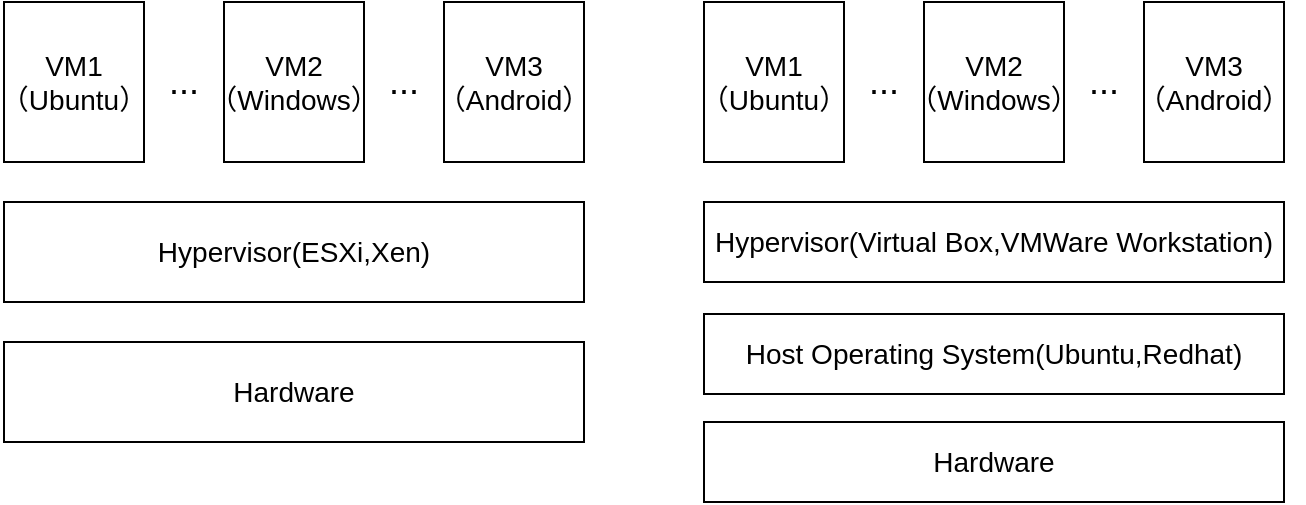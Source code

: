 <mxfile version="12.6.6" type="github">
  <diagram id="JTEC7zDQZaKKNVADHG2T" name="Page-1">
    <mxGraphModel dx="1172" dy="463" grid="0" gridSize="10" guides="1" tooltips="1" connect="1" arrows="1" fold="1" page="1" pageScale="1" pageWidth="827" pageHeight="1169" math="0" shadow="0">
      <root>
        <mxCell id="0"/>
        <mxCell id="1" parent="0"/>
        <mxCell id="Z2ialbOHY0rj64omciPw-12" value="" style="group" parent="1" vertex="1" connectable="0">
          <mxGeometry x="110" y="100" width="290" height="220" as="geometry"/>
        </mxCell>
        <mxCell id="Z2ialbOHY0rj64omciPw-1" value="&lt;font style=&quot;font-size: 14px&quot;&gt;VM1&lt;br&gt;（Ubuntu）&lt;/font&gt;" style="rounded=0;whiteSpace=wrap;html=1;" parent="Z2ialbOHY0rj64omciPw-12" vertex="1">
          <mxGeometry width="70" height="80" as="geometry"/>
        </mxCell>
        <mxCell id="Z2ialbOHY0rj64omciPw-4" value="&lt;font style=&quot;font-size: 14px&quot;&gt;Hypervisor(ESXi,Xen)&lt;/font&gt;" style="rounded=0;whiteSpace=wrap;html=1;" parent="Z2ialbOHY0rj64omciPw-12" vertex="1">
          <mxGeometry y="100" width="290" height="50" as="geometry"/>
        </mxCell>
        <mxCell id="Z2ialbOHY0rj64omciPw-6" value="&lt;font style=&quot;font-size: 14px&quot;&gt;Hardware&lt;/font&gt;" style="rounded=0;whiteSpace=wrap;html=1;" parent="Z2ialbOHY0rj64omciPw-12" vertex="1">
          <mxGeometry y="170" width="290" height="50" as="geometry"/>
        </mxCell>
        <mxCell id="Z2ialbOHY0rj64omciPw-7" value="&lt;font style=&quot;font-size: 14px&quot;&gt;VM2&lt;br&gt;（Windows）&lt;/font&gt;" style="rounded=0;whiteSpace=wrap;html=1;" parent="Z2ialbOHY0rj64omciPw-12" vertex="1">
          <mxGeometry x="110" width="70" height="80" as="geometry"/>
        </mxCell>
        <mxCell id="Z2ialbOHY0rj64omciPw-8" value="&lt;font style=&quot;font-size: 14px&quot;&gt;VM3&lt;br&gt;（Android）&lt;/font&gt;" style="rounded=0;whiteSpace=wrap;html=1;" parent="Z2ialbOHY0rj64omciPw-12" vertex="1">
          <mxGeometry x="220" width="70" height="80" as="geometry"/>
        </mxCell>
        <mxCell id="Z2ialbOHY0rj64omciPw-9" value="&lt;font style=&quot;font-size: 18px&quot;&gt;...&lt;/font&gt;" style="text;html=1;strokeColor=none;fillColor=none;align=center;verticalAlign=middle;whiteSpace=wrap;rounded=0;" parent="Z2ialbOHY0rj64omciPw-12" vertex="1">
          <mxGeometry x="70" y="30" width="40" height="20" as="geometry"/>
        </mxCell>
        <mxCell id="Z2ialbOHY0rj64omciPw-11" value="&lt;font style=&quot;font-size: 18px&quot;&gt;...&lt;/font&gt;" style="text;html=1;strokeColor=none;fillColor=none;align=center;verticalAlign=middle;whiteSpace=wrap;rounded=0;" parent="Z2ialbOHY0rj64omciPw-12" vertex="1">
          <mxGeometry x="180" y="30" width="40" height="20" as="geometry"/>
        </mxCell>
        <mxCell id="Z2ialbOHY0rj64omciPw-13" value="" style="group" parent="1" vertex="1" connectable="0">
          <mxGeometry x="460" y="100" width="300" height="220" as="geometry"/>
        </mxCell>
        <mxCell id="Z2ialbOHY0rj64omciPw-14" value="&lt;font style=&quot;font-size: 14px&quot;&gt;VM1&lt;br&gt;（Ubuntu）&lt;/font&gt;" style="rounded=0;whiteSpace=wrap;html=1;" parent="Z2ialbOHY0rj64omciPw-13" vertex="1">
          <mxGeometry width="70" height="80" as="geometry"/>
        </mxCell>
        <mxCell id="Z2ialbOHY0rj64omciPw-15" value="&lt;font style=&quot;font-size: 14px&quot;&gt;Hypervisor(Virtual Box,VMWare Workstation)&lt;/font&gt;" style="rounded=0;whiteSpace=wrap;html=1;" parent="Z2ialbOHY0rj64omciPw-13" vertex="1">
          <mxGeometry y="100" width="290" height="40" as="geometry"/>
        </mxCell>
        <mxCell id="Z2ialbOHY0rj64omciPw-19" value="&lt;font style=&quot;font-size: 18px&quot;&gt;...&lt;/font&gt;" style="text;html=1;strokeColor=none;fillColor=none;align=center;verticalAlign=middle;whiteSpace=wrap;rounded=0;" parent="Z2ialbOHY0rj64omciPw-13" vertex="1">
          <mxGeometry x="70" y="30" width="40" height="20" as="geometry"/>
        </mxCell>
        <mxCell id="Z2ialbOHY0rj64omciPw-20" value="&lt;font style=&quot;font-size: 18px&quot;&gt;...&lt;/font&gt;" style="text;html=1;strokeColor=none;fillColor=none;align=center;verticalAlign=middle;whiteSpace=wrap;rounded=0;" parent="Z2ialbOHY0rj64omciPw-13" vertex="1">
          <mxGeometry x="180" y="30" width="40" height="20" as="geometry"/>
        </mxCell>
        <mxCell id="Z2ialbOHY0rj64omciPw-21" value="&lt;font style=&quot;font-size: 14px&quot;&gt;Host Operating System(Ubuntu,Redhat)&lt;/font&gt;" style="rounded=0;whiteSpace=wrap;html=1;" parent="Z2ialbOHY0rj64omciPw-13" vertex="1">
          <mxGeometry y="156" width="290" height="40" as="geometry"/>
        </mxCell>
        <mxCell id="Z2ialbOHY0rj64omciPw-22" value="&lt;font style=&quot;font-size: 14px&quot;&gt;VM2&lt;br&gt;（Windows）&lt;/font&gt;" style="rounded=0;whiteSpace=wrap;html=1;" parent="Z2ialbOHY0rj64omciPw-13" vertex="1">
          <mxGeometry x="110" width="70" height="80" as="geometry"/>
        </mxCell>
        <mxCell id="Z2ialbOHY0rj64omciPw-23" value="&lt;font style=&quot;font-size: 14px&quot;&gt;VM3&lt;br&gt;（Android）&lt;/font&gt;" style="rounded=0;whiteSpace=wrap;html=1;" parent="Z2ialbOHY0rj64omciPw-13" vertex="1">
          <mxGeometry x="220" width="70" height="80" as="geometry"/>
        </mxCell>
        <mxCell id="Z2ialbOHY0rj64omciPw-16" value="&lt;font style=&quot;font-size: 14px&quot;&gt;Hardware&lt;/font&gt;" style="rounded=0;whiteSpace=wrap;html=1;" parent="1" vertex="1">
          <mxGeometry x="460" y="310" width="290" height="40" as="geometry"/>
        </mxCell>
      </root>
    </mxGraphModel>
  </diagram>
</mxfile>
